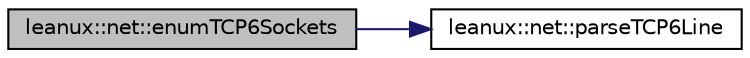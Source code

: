 digraph "leanux::net::enumTCP6Sockets"
{
 // LATEX_PDF_SIZE
  bgcolor="transparent";
  edge [fontname="Helvetica",fontsize="10",labelfontname="Helvetica",labelfontsize="10"];
  node [fontname="Helvetica",fontsize="10",shape=record];
  rankdir="LR";
  Node1 [label="leanux::net::enumTCP6Sockets",height=0.2,width=0.4,color="black", fillcolor="grey75", style="filled", fontcolor="black",tooltip="Enumerate TCP6 sockets from /proc/net/tcp6."];
  Node1 -> Node2 [color="midnightblue",fontsize="10",style="solid",fontname="Helvetica"];
  Node2 [label="leanux::net::parseTCP6Line",height=0.2,width=0.4,color="black",URL="$namespaceleanux_1_1net.html#a0b65187eb737b32bfa86bb4dc28af394",tooltip="parse a TCP6 std::string from /proc/net/tcp."];
}

